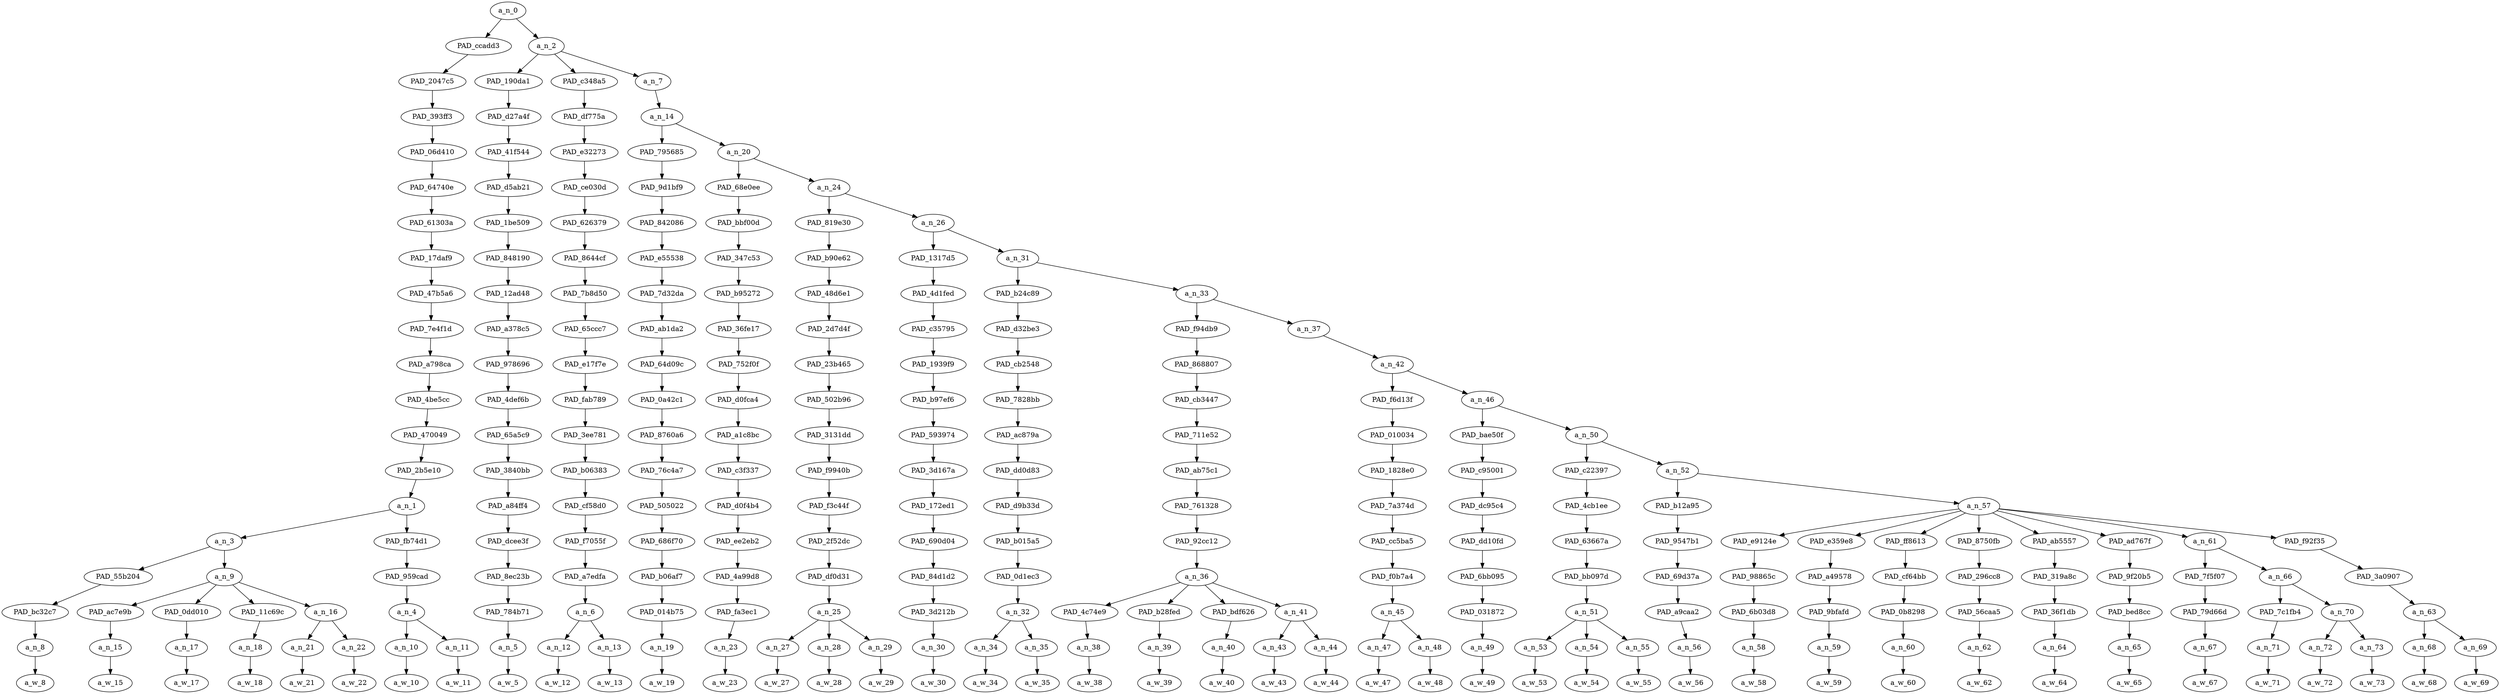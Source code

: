 strict digraph "" {
	a_n_0	[div_dir=1,
		index=0,
		level=19,
		pos="7.020927429199219,19!",
		text_span="[0, 1, 2, 3, 4, 5, 6, 7, 8, 9, 10, 11, 12, 13, 14, 15, 16, 17, 18, 19, 20, 21, 22, 23, 24, 25, 26, 27, 28, 29, 30, 31, 32, 33, 34, \
35, 36, 37, 38, 39, 40, 41, 42]",
		value=1.00000001];
	PAD_ccadd3	[div_dir=1,
		index=0,
		level=18,
		pos="4.03125,18!",
		text_span="[0, 1, 2, 3, 4, 5, 6, 7]",
		value=0.23830820];
	a_n_0 -> PAD_ccadd3;
	a_n_2	[div_dir=1,
		index=1,
		level=18,
		pos="10.010604858398438,18!",
		text_span="[8, 9, 10, 11, 12, 13, 14, 15, 16, 17, 18, 19, 20, 21, 22, 23, 24, 25, 26, 27, 28, 29, 30, 31, 32, 33, 34, 35, 36, 37, 38, 39, 40, \
41, 42]",
		value=0.76142361];
	a_n_0 -> a_n_2;
	PAD_2047c5	[div_dir=1,
		index=0,
		level=17,
		pos="4.03125,17!",
		text_span="[0, 1, 2, 3, 4, 5, 6, 7]",
		value=0.23830820];
	PAD_ccadd3 -> PAD_2047c5;
	PAD_393ff3	[div_dir=1,
		index=0,
		level=16,
		pos="4.03125,16!",
		text_span="[0, 1, 2, 3, 4, 5, 6, 7]",
		value=0.23830820];
	PAD_2047c5 -> PAD_393ff3;
	PAD_06d410	[div_dir=1,
		index=0,
		level=15,
		pos="4.03125,15!",
		text_span="[0, 1, 2, 3, 4, 5, 6, 7]",
		value=0.23830820];
	PAD_393ff3 -> PAD_06d410;
	PAD_64740e	[div_dir=1,
		index=0,
		level=14,
		pos="4.03125,14!",
		text_span="[0, 1, 2, 3, 4, 5, 6, 7]",
		value=0.23830820];
	PAD_06d410 -> PAD_64740e;
	PAD_61303a	[div_dir=1,
		index=0,
		level=13,
		pos="4.03125,13!",
		text_span="[0, 1, 2, 3, 4, 5, 6, 7]",
		value=0.23830820];
	PAD_64740e -> PAD_61303a;
	PAD_17daf9	[div_dir=1,
		index=0,
		level=12,
		pos="4.03125,12!",
		text_span="[0, 1, 2, 3, 4, 5, 6, 7]",
		value=0.23830820];
	PAD_61303a -> PAD_17daf9;
	PAD_47b5a6	[div_dir=1,
		index=0,
		level=11,
		pos="4.03125,11!",
		text_span="[0, 1, 2, 3, 4, 5, 6, 7]",
		value=0.23830820];
	PAD_17daf9 -> PAD_47b5a6;
	PAD_7e4f1d	[div_dir=1,
		index=0,
		level=10,
		pos="4.03125,10!",
		text_span="[0, 1, 2, 3, 4, 5, 6, 7]",
		value=0.23830820];
	PAD_47b5a6 -> PAD_7e4f1d;
	PAD_a798ca	[div_dir=1,
		index=0,
		level=9,
		pos="4.03125,9!",
		text_span="[0, 1, 2, 3, 4, 5, 6, 7]",
		value=0.23830820];
	PAD_7e4f1d -> PAD_a798ca;
	PAD_4be5cc	[div_dir=1,
		index=0,
		level=8,
		pos="4.03125,8!",
		text_span="[0, 1, 2, 3, 4, 5, 6, 7]",
		value=0.23830820];
	PAD_a798ca -> PAD_4be5cc;
	PAD_470049	[div_dir=1,
		index=0,
		level=7,
		pos="4.03125,7!",
		text_span="[0, 1, 2, 3, 4, 5, 6, 7]",
		value=0.23830820];
	PAD_4be5cc -> PAD_470049;
	PAD_2b5e10	[div_dir=1,
		index=0,
		level=6,
		pos="4.03125,6!",
		text_span="[0, 1, 2, 3, 4, 5, 6, 7]",
		value=0.23830820];
	PAD_470049 -> PAD_2b5e10;
	a_n_1	[div_dir=1,
		index=0,
		level=5,
		pos="4.03125,5!",
		text_span="[0, 1, 2, 3, 4, 5, 6, 7]",
		value=0.23830820];
	PAD_2b5e10 -> a_n_1;
	a_n_3	[div_dir=1,
		index=0,
		level=4,
		pos="1.5625,4!",
		text_span="[0, 1, 2, 3, 4, 5]",
		value=0.20311810];
	a_n_1 -> a_n_3;
	PAD_fb74d1	[div_dir=1,
		index=1,
		level=4,
		pos="6.5,4!",
		text_span="[6, 7]",
		value=0.03495668];
	a_n_1 -> PAD_fb74d1;
	PAD_55b204	[div_dir=1,
		index=0,
		level=3,
		pos="0.0,3!",
		text_span="[0]",
		value=0.07155259];
	a_n_3 -> PAD_55b204;
	a_n_9	[div_dir=1,
		index=1,
		level=3,
		pos="3.125,3!",
		text_span="[1, 2, 3, 4, 5]",
		value=0.13132159];
	a_n_3 -> a_n_9;
	PAD_bc32c7	[div_dir=1,
		index=0,
		level=2,
		pos="0.0,2!",
		text_span="[0]",
		value=0.07155259];
	PAD_55b204 -> PAD_bc32c7;
	a_n_8	[div_dir=1,
		index=0,
		level=1,
		pos="0.0,1!",
		text_span="[0]",
		value=0.07155259];
	PAD_bc32c7 -> a_n_8;
	a_w_8	[div_dir=0,
		index=0,
		level=0,
		pos="0,0!",
		text_span="[0]",
		value=obamanicknames];
	a_n_8 -> a_w_8;
	PAD_ac7e9b	[div_dir=1,
		index=1,
		level=2,
		pos="1.0,2!",
		text_span="[1]",
		value=0.01693424];
	a_n_9 -> PAD_ac7e9b;
	PAD_0dd010	[div_dir=1,
		index=3,
		level=2,
		pos="4.0,2!",
		text_span="[4]",
		value=0.03587025];
	a_n_9 -> PAD_0dd010;
	PAD_11c69c	[div_dir=1,
		index=4,
		level=2,
		pos="5.0,2!",
		text_span="[5]",
		value=0.03907007];
	a_n_9 -> PAD_11c69c;
	a_n_16	[div_dir=1,
		index=2,
		level=2,
		pos="2.5,2!",
		text_span="[2, 3]",
		value=0.03922327];
	a_n_9 -> a_n_16;
	a_n_15	[div_dir=1,
		index=1,
		level=1,
		pos="1.0,1!",
		text_span="[1]",
		value=0.01693424];
	PAD_ac7e9b -> a_n_15;
	a_w_15	[div_dir=0,
		index=1,
		level=0,
		pos="1,0!",
		text_span="[1]",
		value="<number>"];
	a_n_15 -> a_w_15;
	a_n_17	[div_dir=1,
		index=4,
		level=1,
		pos="4.0,1!",
		text_span="[4]",
		value=0.03587025];
	PAD_0dd010 -> a_n_17;
	a_w_17	[div_dir=0,
		index=4,
		level=0,
		pos="4,0!",
		text_span="[4]",
		value=muslim];
	a_n_17 -> a_w_17;
	a_n_18	[div_dir=1,
		index=5,
		level=1,
		pos="5.0,1!",
		text_span="[5]",
		value=0.03907007];
	PAD_11c69c -> a_n_18;
	a_w_18	[div_dir=0,
		index=5,
		level=0,
		pos="5,0!",
		text_span="[5]",
		value=pimp];
	a_n_18 -> a_w_18;
	a_n_21	[div_dir=-1,
		index=2,
		level=1,
		pos="2.0,1!",
		text_span="[2]",
		value=0.01935117];
	a_n_16 -> a_n_21;
	a_n_22	[div_dir=1,
		index=3,
		level=1,
		pos="3.0,1!",
		text_span="[3]",
		value=0.01985991];
	a_n_16 -> a_n_22;
	a_w_21	[div_dir=0,
		index=2,
		level=0,
		pos="2,0!",
		text_span="[2]",
		value="<number>1"];
	a_n_21 -> a_w_21;
	a_w_22	[div_dir=0,
		index=3,
		level=0,
		pos="3,0!",
		text_span="[3]",
		value=dollar];
	a_n_22 -> a_w_22;
	PAD_959cad	[div_dir=1,
		index=2,
		level=3,
		pos="6.5,3!",
		text_span="[6, 7]",
		value=0.03495668];
	PAD_fb74d1 -> PAD_959cad;
	a_n_4	[div_dir=1,
		index=5,
		level=2,
		pos="6.5,2!",
		text_span="[6, 7]",
		value=0.03495668];
	PAD_959cad -> a_n_4;
	a_n_10	[div_dir=1,
		index=6,
		level=1,
		pos="6.0,1!",
		text_span="[6]",
		value=0.01342438];
	a_n_4 -> a_n_10;
	a_n_11	[div_dir=1,
		index=7,
		level=1,
		pos="7.0,1!",
		text_span="[7]",
		value=0.02149849];
	a_n_4 -> a_n_11;
	a_w_10	[div_dir=0,
		index=6,
		level=0,
		pos="6,0!",
		text_span="[6]",
		value=a];
	a_n_10 -> a_w_10;
	a_w_11	[div_dir=0,
		index=7,
		level=0,
		pos="7,0!",
		text_span="[7]",
		value=hole];
	a_n_11 -> a_w_11;
	PAD_190da1	[div_dir=1,
		index=1,
		level=17,
		pos="8.0,17!",
		text_span="[8]",
		value=0.05688475];
	a_n_2 -> PAD_190da1;
	PAD_c348a5	[div_dir=1,
		index=2,
		level=17,
		pos="9.5,17!",
		text_span="[9, 10]",
		value=0.03112353];
	a_n_2 -> PAD_c348a5;
	a_n_7	[div_dir=1,
		index=3,
		level=17,
		pos="12.531814575195312,17!",
		text_span="[11, 12, 13, 14, 15, 16, 17, 18, 19, 20, 21, 22, 23, 24, 25, 26, 27, 28, 29, 30, 31, 32, 33, 34, 35, 36, 37, 38, 39, 40, 41, 42]",
		value=0.67322644];
	a_n_2 -> a_n_7;
	PAD_d27a4f	[div_dir=1,
		index=1,
		level=16,
		pos="8.0,16!",
		text_span="[8]",
		value=0.05688475];
	PAD_190da1 -> PAD_d27a4f;
	PAD_41f544	[div_dir=1,
		index=1,
		level=15,
		pos="8.0,15!",
		text_span="[8]",
		value=0.05688475];
	PAD_d27a4f -> PAD_41f544;
	PAD_d5ab21	[div_dir=1,
		index=1,
		level=14,
		pos="8.0,14!",
		text_span="[8]",
		value=0.05688475];
	PAD_41f544 -> PAD_d5ab21;
	PAD_1be509	[div_dir=1,
		index=1,
		level=13,
		pos="8.0,13!",
		text_span="[8]",
		value=0.05688475];
	PAD_d5ab21 -> PAD_1be509;
	PAD_848190	[div_dir=1,
		index=1,
		level=12,
		pos="8.0,12!",
		text_span="[8]",
		value=0.05688475];
	PAD_1be509 -> PAD_848190;
	PAD_12ad48	[div_dir=1,
		index=1,
		level=11,
		pos="8.0,11!",
		text_span="[8]",
		value=0.05688475];
	PAD_848190 -> PAD_12ad48;
	PAD_a378c5	[div_dir=1,
		index=1,
		level=10,
		pos="8.0,10!",
		text_span="[8]",
		value=0.05688475];
	PAD_12ad48 -> PAD_a378c5;
	PAD_978696	[div_dir=1,
		index=1,
		level=9,
		pos="8.0,9!",
		text_span="[8]",
		value=0.05688475];
	PAD_a378c5 -> PAD_978696;
	PAD_4def6b	[div_dir=1,
		index=1,
		level=8,
		pos="8.0,8!",
		text_span="[8]",
		value=0.05688475];
	PAD_978696 -> PAD_4def6b;
	PAD_65a5c9	[div_dir=1,
		index=1,
		level=7,
		pos="8.0,7!",
		text_span="[8]",
		value=0.05688475];
	PAD_4def6b -> PAD_65a5c9;
	PAD_3840bb	[div_dir=1,
		index=1,
		level=6,
		pos="8.0,6!",
		text_span="[8]",
		value=0.05688475];
	PAD_65a5c9 -> PAD_3840bb;
	PAD_a84ff4	[div_dir=1,
		index=1,
		level=5,
		pos="8.0,5!",
		text_span="[8]",
		value=0.05688475];
	PAD_3840bb -> PAD_a84ff4;
	PAD_dcee3f	[div_dir=1,
		index=2,
		level=4,
		pos="8.0,4!",
		text_span="[8]",
		value=0.05688475];
	PAD_a84ff4 -> PAD_dcee3f;
	PAD_8ec23b	[div_dir=1,
		index=3,
		level=3,
		pos="8.0,3!",
		text_span="[8]",
		value=0.05688475];
	PAD_dcee3f -> PAD_8ec23b;
	PAD_784b71	[div_dir=1,
		index=6,
		level=2,
		pos="8.0,2!",
		text_span="[8]",
		value=0.05688475];
	PAD_8ec23b -> PAD_784b71;
	a_n_5	[div_dir=1,
		index=8,
		level=1,
		pos="8.0,1!",
		text_span="[8]",
		value=0.05688475];
	PAD_784b71 -> a_n_5;
	a_w_5	[div_dir=0,
		index=8,
		level=0,
		pos="8,0!",
		text_span="[8]",
		value=musloid];
	a_n_5 -> a_w_5;
	PAD_df775a	[div_dir=1,
		index=2,
		level=16,
		pos="9.5,16!",
		text_span="[9, 10]",
		value=0.03112353];
	PAD_c348a5 -> PAD_df775a;
	PAD_e32273	[div_dir=1,
		index=2,
		level=15,
		pos="9.5,15!",
		text_span="[9, 10]",
		value=0.03112353];
	PAD_df775a -> PAD_e32273;
	PAD_ce030d	[div_dir=1,
		index=2,
		level=14,
		pos="9.5,14!",
		text_span="[9, 10]",
		value=0.03112353];
	PAD_e32273 -> PAD_ce030d;
	PAD_626379	[div_dir=1,
		index=2,
		level=13,
		pos="9.5,13!",
		text_span="[9, 10]",
		value=0.03112353];
	PAD_ce030d -> PAD_626379;
	PAD_8644cf	[div_dir=1,
		index=2,
		level=12,
		pos="9.5,12!",
		text_span="[9, 10]",
		value=0.03112353];
	PAD_626379 -> PAD_8644cf;
	PAD_7b8d50	[div_dir=1,
		index=2,
		level=11,
		pos="9.5,11!",
		text_span="[9, 10]",
		value=0.03112353];
	PAD_8644cf -> PAD_7b8d50;
	PAD_65ccc7	[div_dir=1,
		index=2,
		level=10,
		pos="9.5,10!",
		text_span="[9, 10]",
		value=0.03112353];
	PAD_7b8d50 -> PAD_65ccc7;
	PAD_e17f7e	[div_dir=1,
		index=2,
		level=9,
		pos="9.5,9!",
		text_span="[9, 10]",
		value=0.03112353];
	PAD_65ccc7 -> PAD_e17f7e;
	PAD_fab789	[div_dir=1,
		index=2,
		level=8,
		pos="9.5,8!",
		text_span="[9, 10]",
		value=0.03112353];
	PAD_e17f7e -> PAD_fab789;
	PAD_3ee781	[div_dir=1,
		index=2,
		level=7,
		pos="9.5,7!",
		text_span="[9, 10]",
		value=0.03112353];
	PAD_fab789 -> PAD_3ee781;
	PAD_b06383	[div_dir=1,
		index=2,
		level=6,
		pos="9.5,6!",
		text_span="[9, 10]",
		value=0.03112353];
	PAD_3ee781 -> PAD_b06383;
	PAD_cf58d0	[div_dir=1,
		index=2,
		level=5,
		pos="9.5,5!",
		text_span="[9, 10]",
		value=0.03112353];
	PAD_b06383 -> PAD_cf58d0;
	PAD_f7055f	[div_dir=1,
		index=3,
		level=4,
		pos="9.5,4!",
		text_span="[9, 10]",
		value=0.03112353];
	PAD_cf58d0 -> PAD_f7055f;
	PAD_a7edfa	[div_dir=1,
		index=4,
		level=3,
		pos="9.5,3!",
		text_span="[9, 10]",
		value=0.03112353];
	PAD_f7055f -> PAD_a7edfa;
	a_n_6	[div_dir=1,
		index=7,
		level=2,
		pos="9.5,2!",
		text_span="[9, 10]",
		value=0.03112353];
	PAD_a7edfa -> a_n_6;
	a_n_12	[div_dir=1,
		index=9,
		level=1,
		pos="9.0,1!",
		text_span="[9]",
		value=0.01171314];
	a_n_6 -> a_n_12;
	a_n_13	[div_dir=-1,
		index=10,
		level=1,
		pos="10.0,1!",
		text_span="[10]",
		value=0.01937806];
	a_n_6 -> a_n_13;
	a_w_12	[div_dir=0,
		index=9,
		level=0,
		pos="9,0!",
		text_span="[9]",
		value=a1];
	a_n_12 -> a_w_12;
	a_w_13	[div_dir=0,
		index=10,
		level=0,
		pos="10,0!",
		text_span="[10]",
		value=token];
	a_n_13 -> a_w_13;
	a_n_14	[div_dir=1,
		index=3,
		level=16,
		pos="12.531814575195312,16!",
		text_span="[11, 12, 13, 14, 15, 16, 17, 18, 19, 20, 21, 22, 23, 24, 25, 26, 27, 28, 29, 30, 31, 32, 33, 34, 35, 36, 37, 38, 39, 40, 41, 42]",
		value=0.67304663];
	a_n_7 -> a_n_14;
	PAD_795685	[div_dir=-1,
		index=3,
		level=15,
		pos="11.0,15!",
		text_span="[11]",
		value=0.01096611];
	a_n_14 -> PAD_795685;
	a_n_20	[div_dir=1,
		index=4,
		level=15,
		pos="14.063629150390625,15!",
		text_span="[12, 13, 14, 15, 16, 17, 18, 19, 20, 21, 22, 23, 24, 25, 26, 27, 28, 29, 30, 31, 32, 33, 34, 35, 36, 37, 38, 39, 40, 41, 42]",
		value=0.66190071];
	a_n_14 -> a_n_20;
	PAD_9d1bf9	[div_dir=-1,
		index=3,
		level=14,
		pos="11.0,14!",
		text_span="[11]",
		value=0.01096611];
	PAD_795685 -> PAD_9d1bf9;
	PAD_842086	[div_dir=-1,
		index=3,
		level=13,
		pos="11.0,13!",
		text_span="[11]",
		value=0.01096611];
	PAD_9d1bf9 -> PAD_842086;
	PAD_e55538	[div_dir=-1,
		index=3,
		level=12,
		pos="11.0,12!",
		text_span="[11]",
		value=0.01096611];
	PAD_842086 -> PAD_e55538;
	PAD_7d32da	[div_dir=-1,
		index=3,
		level=11,
		pos="11.0,11!",
		text_span="[11]",
		value=0.01096611];
	PAD_e55538 -> PAD_7d32da;
	PAD_ab1da2	[div_dir=-1,
		index=3,
		level=10,
		pos="11.0,10!",
		text_span="[11]",
		value=0.01096611];
	PAD_7d32da -> PAD_ab1da2;
	PAD_64d09c	[div_dir=-1,
		index=3,
		level=9,
		pos="11.0,9!",
		text_span="[11]",
		value=0.01096611];
	PAD_ab1da2 -> PAD_64d09c;
	PAD_0a42c1	[div_dir=-1,
		index=3,
		level=8,
		pos="11.0,8!",
		text_span="[11]",
		value=0.01096611];
	PAD_64d09c -> PAD_0a42c1;
	PAD_8760a6	[div_dir=-1,
		index=3,
		level=7,
		pos="11.0,7!",
		text_span="[11]",
		value=0.01096611];
	PAD_0a42c1 -> PAD_8760a6;
	PAD_76c4a7	[div_dir=-1,
		index=3,
		level=6,
		pos="11.0,6!",
		text_span="[11]",
		value=0.01096611];
	PAD_8760a6 -> PAD_76c4a7;
	PAD_505022	[div_dir=-1,
		index=3,
		level=5,
		pos="11.0,5!",
		text_span="[11]",
		value=0.01096611];
	PAD_76c4a7 -> PAD_505022;
	PAD_686f70	[div_dir=-1,
		index=4,
		level=4,
		pos="11.0,4!",
		text_span="[11]",
		value=0.01096611];
	PAD_505022 -> PAD_686f70;
	PAD_b06af7	[div_dir=-1,
		index=5,
		level=3,
		pos="11.0,3!",
		text_span="[11]",
		value=0.01096611];
	PAD_686f70 -> PAD_b06af7;
	PAD_014b75	[div_dir=-1,
		index=8,
		level=2,
		pos="11.0,2!",
		text_span="[11]",
		value=0.01096611];
	PAD_b06af7 -> PAD_014b75;
	a_n_19	[div_dir=-1,
		index=11,
		level=1,
		pos="11.0,1!",
		text_span="[11]",
		value=0.01096611];
	PAD_014b75 -> a_n_19;
	a_w_19	[div_dir=0,
		index=11,
		level=0,
		pos="11,0!",
		text_span="[11]",
		value=to];
	a_n_19 -> a_w_19;
	PAD_68e0ee	[div_dir=-1,
		index=4,
		level=14,
		pos="12.0,14!",
		text_span="[12]",
		value=0.01263736];
	a_n_20 -> PAD_68e0ee;
	a_n_24	[div_dir=1,
		index=5,
		level=14,
		pos="16.12725830078125,14!",
		text_span="[13, 14, 15, 16, 17, 18, 19, 20, 21, 22, 23, 24, 25, 26, 27, 28, 29, 30, 31, 32, 33, 34, 35, 36, 37, 38, 39, 40, 41, 42]",
		value=0.64907973];
	a_n_20 -> a_n_24;
	PAD_bbf00d	[div_dir=-1,
		index=4,
		level=13,
		pos="12.0,13!",
		text_span="[12]",
		value=0.01263736];
	PAD_68e0ee -> PAD_bbf00d;
	PAD_347c53	[div_dir=-1,
		index=4,
		level=12,
		pos="12.0,12!",
		text_span="[12]",
		value=0.01263736];
	PAD_bbf00d -> PAD_347c53;
	PAD_b95272	[div_dir=-1,
		index=4,
		level=11,
		pos="12.0,11!",
		text_span="[12]",
		value=0.01263736];
	PAD_347c53 -> PAD_b95272;
	PAD_36fe17	[div_dir=-1,
		index=4,
		level=10,
		pos="12.0,10!",
		text_span="[12]",
		value=0.01263736];
	PAD_b95272 -> PAD_36fe17;
	PAD_752f0f	[div_dir=-1,
		index=4,
		level=9,
		pos="12.0,9!",
		text_span="[12]",
		value=0.01263736];
	PAD_36fe17 -> PAD_752f0f;
	PAD_d0fca4	[div_dir=-1,
		index=4,
		level=8,
		pos="12.0,8!",
		text_span="[12]",
		value=0.01263736];
	PAD_752f0f -> PAD_d0fca4;
	PAD_a1c8bc	[div_dir=-1,
		index=4,
		level=7,
		pos="12.0,7!",
		text_span="[12]",
		value=0.01263736];
	PAD_d0fca4 -> PAD_a1c8bc;
	PAD_c3f337	[div_dir=-1,
		index=4,
		level=6,
		pos="12.0,6!",
		text_span="[12]",
		value=0.01263736];
	PAD_a1c8bc -> PAD_c3f337;
	PAD_d0f4b4	[div_dir=-1,
		index=4,
		level=5,
		pos="12.0,5!",
		text_span="[12]",
		value=0.01263736];
	PAD_c3f337 -> PAD_d0f4b4;
	PAD_ee2eb2	[div_dir=-1,
		index=5,
		level=4,
		pos="12.0,4!",
		text_span="[12]",
		value=0.01263736];
	PAD_d0f4b4 -> PAD_ee2eb2;
	PAD_4a99d8	[div_dir=-1,
		index=6,
		level=3,
		pos="12.0,3!",
		text_span="[12]",
		value=0.01263736];
	PAD_ee2eb2 -> PAD_4a99d8;
	PAD_fa3ec1	[div_dir=-1,
		index=9,
		level=2,
		pos="12.0,2!",
		text_span="[12]",
		value=0.01263736];
	PAD_4a99d8 -> PAD_fa3ec1;
	a_n_23	[div_dir=-1,
		index=12,
		level=1,
		pos="12.0,1!",
		text_span="[12]",
		value=0.01263736];
	PAD_fa3ec1 -> a_n_23;
	a_w_23	[div_dir=0,
		index=12,
		level=0,
		pos="12,0!",
		text_span="[12]",
		value=make];
	a_n_23 -> a_w_23;
	PAD_819e30	[div_dir=1,
		index=5,
		level=13,
		pos="14.0,13!",
		text_span="[13, 14, 15]",
		value=0.07018969];
	a_n_24 -> PAD_819e30;
	a_n_26	[div_dir=1,
		index=6,
		level=13,
		pos="18.2545166015625,13!",
		text_span="[16, 17, 18, 19, 20, 21, 22, 23, 24, 25, 26, 27, 28, 29, 30, 31, 32, 33, 34, 35, 36, 37, 38, 39, 40, 41, 42]",
		value=0.57870398];
	a_n_24 -> a_n_26;
	PAD_b90e62	[div_dir=1,
		index=5,
		level=12,
		pos="14.0,12!",
		text_span="[13, 14, 15]",
		value=0.07018969];
	PAD_819e30 -> PAD_b90e62;
	PAD_48d6e1	[div_dir=1,
		index=5,
		level=11,
		pos="14.0,11!",
		text_span="[13, 14, 15]",
		value=0.07018969];
	PAD_b90e62 -> PAD_48d6e1;
	PAD_2d7d4f	[div_dir=1,
		index=5,
		level=10,
		pos="14.0,10!",
		text_span="[13, 14, 15]",
		value=0.07018969];
	PAD_48d6e1 -> PAD_2d7d4f;
	PAD_23b465	[div_dir=1,
		index=5,
		level=9,
		pos="14.0,9!",
		text_span="[13, 14, 15]",
		value=0.07018969];
	PAD_2d7d4f -> PAD_23b465;
	PAD_502b96	[div_dir=1,
		index=5,
		level=8,
		pos="14.0,8!",
		text_span="[13, 14, 15]",
		value=0.07018969];
	PAD_23b465 -> PAD_502b96;
	PAD_3131dd	[div_dir=1,
		index=5,
		level=7,
		pos="14.0,7!",
		text_span="[13, 14, 15]",
		value=0.07018969];
	PAD_502b96 -> PAD_3131dd;
	PAD_f9940b	[div_dir=1,
		index=5,
		level=6,
		pos="14.0,6!",
		text_span="[13, 14, 15]",
		value=0.07018969];
	PAD_3131dd -> PAD_f9940b;
	PAD_f3c44f	[div_dir=1,
		index=5,
		level=5,
		pos="14.0,5!",
		text_span="[13, 14, 15]",
		value=0.07018969];
	PAD_f9940b -> PAD_f3c44f;
	PAD_2f52dc	[div_dir=1,
		index=6,
		level=4,
		pos="14.0,4!",
		text_span="[13, 14, 15]",
		value=0.07018969];
	PAD_f3c44f -> PAD_2f52dc;
	PAD_df0d31	[div_dir=1,
		index=7,
		level=3,
		pos="14.0,3!",
		text_span="[13, 14, 15]",
		value=0.07018969];
	PAD_2f52dc -> PAD_df0d31;
	a_n_25	[div_dir=1,
		index=10,
		level=2,
		pos="14.0,2!",
		text_span="[13, 14, 15]",
		value=0.07018969];
	PAD_df0d31 -> a_n_25;
	a_n_27	[div_dir=1,
		index=13,
		level=1,
		pos="13.0,1!",
		text_span="[13]",
		value=0.03170554];
	a_n_25 -> a_n_27;
	a_n_28	[div_dir=-1,
		index=14,
		level=1,
		pos="14.0,1!",
		text_span="[14]",
		value=0.02191036];
	a_n_25 -> a_n_28;
	a_n_29	[div_dir=1,
		index=15,
		level=1,
		pos="15.0,1!",
		text_span="[15]",
		value=0.01640131];
	a_n_25 -> a_n_29;
	a_w_27	[div_dir=0,
		index=13,
		level=0,
		pos="13,0!",
		text_span="[13]",
		value=stupid];
	a_n_27 -> a_w_27;
	a_w_28	[div_dir=0,
		index=14,
		level=0,
		pos="14,0!",
		text_span="[14]",
		value=white];
	a_n_28 -> a_w_28;
	a_w_29	[div_dir=0,
		index=15,
		level=0,
		pos="15,0!",
		text_span="[15]",
		value=people];
	a_n_29 -> a_w_29;
	PAD_1317d5	[div_dir=1,
		index=6,
		level=12,
		pos="16.0,12!",
		text_span="[16]",
		value=0.01202204];
	a_n_26 -> PAD_1317d5;
	a_n_31	[div_dir=1,
		index=7,
		level=12,
		pos="20.509033203125,12!",
		text_span="[17, 18, 19, 20, 21, 22, 23, 24, 25, 26, 27, 28, 29, 30, 31, 32, 33, 34, 35, 36, 37, 38, 39, 40, 41, 42]",
		value=0.56653469];
	a_n_26 -> a_n_31;
	PAD_4d1fed	[div_dir=1,
		index=6,
		level=11,
		pos="16.0,11!",
		text_span="[16]",
		value=0.01202204];
	PAD_1317d5 -> PAD_4d1fed;
	PAD_c35795	[div_dir=1,
		index=6,
		level=10,
		pos="16.0,10!",
		text_span="[16]",
		value=0.01202204];
	PAD_4d1fed -> PAD_c35795;
	PAD_1939f9	[div_dir=1,
		index=6,
		level=9,
		pos="16.0,9!",
		text_span="[16]",
		value=0.01202204];
	PAD_c35795 -> PAD_1939f9;
	PAD_b97ef6	[div_dir=1,
		index=6,
		level=8,
		pos="16.0,8!",
		text_span="[16]",
		value=0.01202204];
	PAD_1939f9 -> PAD_b97ef6;
	PAD_593974	[div_dir=1,
		index=6,
		level=7,
		pos="16.0,7!",
		text_span="[16]",
		value=0.01202204];
	PAD_b97ef6 -> PAD_593974;
	PAD_3d167a	[div_dir=1,
		index=6,
		level=6,
		pos="16.0,6!",
		text_span="[16]",
		value=0.01202204];
	PAD_593974 -> PAD_3d167a;
	PAD_172ed1	[div_dir=1,
		index=6,
		level=5,
		pos="16.0,5!",
		text_span="[16]",
		value=0.01202204];
	PAD_3d167a -> PAD_172ed1;
	PAD_690d04	[div_dir=1,
		index=7,
		level=4,
		pos="16.0,4!",
		text_span="[16]",
		value=0.01202204];
	PAD_172ed1 -> PAD_690d04;
	PAD_84d1d2	[div_dir=1,
		index=8,
		level=3,
		pos="16.0,3!",
		text_span="[16]",
		value=0.01202204];
	PAD_690d04 -> PAD_84d1d2;
	PAD_3d212b	[div_dir=1,
		index=11,
		level=2,
		pos="16.0,2!",
		text_span="[16]",
		value=0.01202204];
	PAD_84d1d2 -> PAD_3d212b;
	a_n_30	[div_dir=1,
		index=16,
		level=1,
		pos="16.0,1!",
		text_span="[16]",
		value=0.01202204];
	PAD_3d212b -> a_n_30;
	a_w_30	[div_dir=0,
		index=16,
		level=0,
		pos="16,0!",
		text_span="[16]",
		value=feel];
	a_n_30 -> a_w_30;
	PAD_b24c89	[div_dir=1,
		index=7,
		level=11,
		pos="17.5,11!",
		text_span="[17, 18]",
		value=0.01988804];
	a_n_31 -> PAD_b24c89;
	a_n_33	[div_dir=1,
		index=8,
		level=11,
		pos="23.51806640625,11!",
		text_span="[19, 20, 21, 22, 23, 24, 25, 26, 27, 28, 29, 30, 31, 32, 33, 34, 35, 36, 37, 38, 39, 40, 41, 42]",
		value=0.54650057];
	a_n_31 -> a_n_33;
	PAD_d32be3	[div_dir=1,
		index=7,
		level=10,
		pos="17.5,10!",
		text_span="[17, 18]",
		value=0.01988804];
	PAD_b24c89 -> PAD_d32be3;
	PAD_cb2548	[div_dir=1,
		index=7,
		level=9,
		pos="17.5,9!",
		text_span="[17, 18]",
		value=0.01988804];
	PAD_d32be3 -> PAD_cb2548;
	PAD_7828bb	[div_dir=1,
		index=7,
		level=8,
		pos="17.5,8!",
		text_span="[17, 18]",
		value=0.01988804];
	PAD_cb2548 -> PAD_7828bb;
	PAD_ac879a	[div_dir=1,
		index=7,
		level=7,
		pos="17.5,7!",
		text_span="[17, 18]",
		value=0.01988804];
	PAD_7828bb -> PAD_ac879a;
	PAD_dd0d83	[div_dir=1,
		index=7,
		level=6,
		pos="17.5,6!",
		text_span="[17, 18]",
		value=0.01988804];
	PAD_ac879a -> PAD_dd0d83;
	PAD_d9b33d	[div_dir=1,
		index=7,
		level=5,
		pos="17.5,5!",
		text_span="[17, 18]",
		value=0.01988804];
	PAD_dd0d83 -> PAD_d9b33d;
	PAD_b015a5	[div_dir=1,
		index=8,
		level=4,
		pos="17.5,4!",
		text_span="[17, 18]",
		value=0.01988804];
	PAD_d9b33d -> PAD_b015a5;
	PAD_0d1ec3	[div_dir=1,
		index=9,
		level=3,
		pos="17.5,3!",
		text_span="[17, 18]",
		value=0.01988804];
	PAD_b015a5 -> PAD_0d1ec3;
	a_n_32	[div_dir=1,
		index=12,
		level=2,
		pos="17.5,2!",
		text_span="[17, 18]",
		value=0.01988804];
	PAD_0d1ec3 -> a_n_32;
	a_n_34	[div_dir=1,
		index=17,
		level=1,
		pos="17.0,1!",
		text_span="[17]",
		value=0.00942448];
	a_n_32 -> a_n_34;
	a_n_35	[div_dir=-1,
		index=18,
		level=1,
		pos="18.0,1!",
		text_span="[18]",
		value=0.01046048];
	a_n_32 -> a_n_35;
	a_w_34	[div_dir=0,
		index=17,
		level=0,
		pos="17,0!",
		text_span="[17]",
		value=less];
	a_n_34 -> a_w_34;
	a_w_35	[div_dir=0,
		index=18,
		level=0,
		pos="18,0!",
		text_span="[18]",
		value=guilty];
	a_n_35 -> a_w_35;
	PAD_f94db9	[div_dir=1,
		index=8,
		level=10,
		pos="20.625,10!",
		text_span="[19, 20, 21, 22, 23]",
		value=0.06768973];
	a_n_33 -> PAD_f94db9;
	a_n_37	[div_dir=1,
		index=9,
		level=10,
		pos="26.4111328125,10!",
		text_span="[24, 25, 26, 27, 28, 29, 30, 31, 32, 33, 34, 35, 36, 37, 38, 39, 40, 41, 42]",
		value=0.47866161];
	a_n_33 -> a_n_37;
	PAD_868807	[div_dir=1,
		index=8,
		level=9,
		pos="20.625,9!",
		text_span="[19, 20, 21, 22, 23]",
		value=0.06768973];
	PAD_f94db9 -> PAD_868807;
	PAD_cb3447	[div_dir=1,
		index=8,
		level=8,
		pos="20.625,8!",
		text_span="[19, 20, 21, 22, 23]",
		value=0.06768973];
	PAD_868807 -> PAD_cb3447;
	PAD_711e52	[div_dir=1,
		index=8,
		level=7,
		pos="20.625,7!",
		text_span="[19, 20, 21, 22, 23]",
		value=0.06768973];
	PAD_cb3447 -> PAD_711e52;
	PAD_ab75c1	[div_dir=1,
		index=8,
		level=6,
		pos="20.625,6!",
		text_span="[19, 20, 21, 22, 23]",
		value=0.06768973];
	PAD_711e52 -> PAD_ab75c1;
	PAD_761328	[div_dir=1,
		index=8,
		level=5,
		pos="20.625,5!",
		text_span="[19, 20, 21, 22, 23]",
		value=0.06768973];
	PAD_ab75c1 -> PAD_761328;
	PAD_92cc12	[div_dir=1,
		index=9,
		level=4,
		pos="20.625,4!",
		text_span="[19, 20, 21, 22, 23]",
		value=0.06768973];
	PAD_761328 -> PAD_92cc12;
	a_n_36	[div_dir=1,
		index=10,
		level=3,
		pos="20.625,3!",
		text_span="[19, 20, 21, 22, 23]",
		value=0.06768973];
	PAD_92cc12 -> a_n_36;
	PAD_4c74e9	[div_dir=1,
		index=13,
		level=2,
		pos="19.0,2!",
		text_span="[19]",
		value=0.01016905];
	a_n_36 -> PAD_4c74e9;
	PAD_b28fed	[div_dir=1,
		index=14,
		level=2,
		pos="20.0,2!",
		text_span="[20]",
		value=0.01045867];
	a_n_36 -> PAD_b28fed;
	PAD_bdf626	[div_dir=1,
		index=15,
		level=2,
		pos="21.0,2!",
		text_span="[21]",
		value=0.01286563];
	a_n_36 -> PAD_bdf626;
	a_n_41	[div_dir=1,
		index=16,
		level=2,
		pos="22.5,2!",
		text_span="[22, 23]",
		value=0.03410618];
	a_n_36 -> a_n_41;
	a_n_38	[div_dir=1,
		index=19,
		level=1,
		pos="19.0,1!",
		text_span="[19]",
		value=0.01016905];
	PAD_4c74e9 -> a_n_38;
	a_w_38	[div_dir=0,
		index=19,
		level=0,
		pos="19,0!",
		text_span="[19]",
		value=a2];
	a_n_38 -> a_w_38;
	a_n_39	[div_dir=1,
		index=20,
		level=1,
		pos="20.0,1!",
		text_span="[20]",
		value=0.01045867];
	PAD_b28fed -> a_n_39;
	a_w_39	[div_dir=0,
		index=20,
		level=0,
		pos="20,0!",
		text_span="[20]",
		value=tr];
	a_n_39 -> a_w_39;
	a_n_40	[div_dir=1,
		index=21,
		level=1,
		pos="21.0,1!",
		text_span="[21]",
		value=0.01286563];
	PAD_bdf626 -> a_n_40;
	a_w_40	[div_dir=0,
		index=21,
		level=0,
		pos="21,0!",
		text_span="[21]",
		value="<user>"];
	a_n_40 -> a_w_40;
	a_n_43	[div_dir=1,
		index=22,
		level=1,
		pos="22.0,1!",
		text_span="[22]",
		value=0.01721282];
	a_n_41 -> a_n_43;
	a_n_44	[div_dir=1,
		index=23,
		level=1,
		pos="23.0,1!",
		text_span="[23]",
		value=0.01679906];
	a_n_41 -> a_n_44;
	a_w_43	[div_dir=0,
		index=22,
		level=0,
		pos="22,0!",
		text_span="[22]",
		value=gay];
	a_n_43 -> a_w_43;
	a_w_44	[div_dir=0,
		index=23,
		level=0,
		pos="23,0!",
		text_span="[23]",
		value=husband];
	a_n_44 -> a_w_44;
	a_n_42	[div_dir=1,
		index=9,
		level=9,
		pos="26.4111328125,9!",
		text_span="[24, 25, 26, 27, 28, 29, 30, 31, 32, 33, 34, 35, 36, 37, 38, 39, 40, 41, 42]",
		value=0.47853520];
	a_n_37 -> a_n_42;
	PAD_f6d13f	[div_dir=-1,
		index=9,
		level=8,
		pos="24.5,8!",
		text_span="[24, 25]",
		value=0.07438730];
	a_n_42 -> PAD_f6d13f;
	a_n_46	[div_dir=1,
		index=10,
		level=8,
		pos="28.322265625,8!",
		text_span="[26, 27, 28, 29, 30, 31, 32, 33, 34, 35, 36, 37, 38, 39, 40, 41, 42]",
		value=0.40402148];
	a_n_42 -> a_n_46;
	PAD_010034	[div_dir=-1,
		index=9,
		level=7,
		pos="24.5,7!",
		text_span="[24, 25]",
		value=0.07438730];
	PAD_f6d13f -> PAD_010034;
	PAD_1828e0	[div_dir=-1,
		index=9,
		level=6,
		pos="24.5,6!",
		text_span="[24, 25]",
		value=0.07438730];
	PAD_010034 -> PAD_1828e0;
	PAD_7a374d	[div_dir=-1,
		index=9,
		level=5,
		pos="24.5,5!",
		text_span="[24, 25]",
		value=0.07438730];
	PAD_1828e0 -> PAD_7a374d;
	PAD_cc5ba5	[div_dir=-1,
		index=10,
		level=4,
		pos="24.5,4!",
		text_span="[24, 25]",
		value=0.07438730];
	PAD_7a374d -> PAD_cc5ba5;
	PAD_f0b7a4	[div_dir=-1,
		index=11,
		level=3,
		pos="24.5,3!",
		text_span="[24, 25]",
		value=0.07438730];
	PAD_cc5ba5 -> PAD_f0b7a4;
	a_n_45	[div_dir=-1,
		index=17,
		level=2,
		pos="24.5,2!",
		text_span="[24, 25]",
		value=0.07438730];
	PAD_f0b7a4 -> a_n_45;
	a_n_47	[div_dir=-1,
		index=24,
		level=1,
		pos="24.0,1!",
		text_span="[24]",
		value=0.06293727];
	a_n_45 -> a_n_47;
	a_n_48	[div_dir=1,
		index=25,
		level=1,
		pos="25.0,1!",
		text_span="[25]",
		value=0.01143457];
	a_n_45 -> a_n_48;
	a_w_47	[div_dir=0,
		index=24,
		level=0,
		pos="24,0!",
		text_span="[24]",
		value=americahaterinchief];
	a_n_47 -> a_w_47;
	a_w_48	[div_dir=0,
		index=25,
		level=0,
		pos="25,0!",
		text_span="[25]",
		value=america];
	a_n_48 -> a_w_48;
	PAD_bae50f	[div_dir=1,
		index=10,
		level=7,
		pos="26.0,7!",
		text_span="[26]",
		value=0.01374270];
	a_n_46 -> PAD_bae50f;
	a_n_50	[div_dir=1,
		index=11,
		level=7,
		pos="30.64453125,7!",
		text_span="[27, 28, 29, 30, 31, 32, 33, 34, 35, 36, 37, 38, 39, 40, 41, 42]",
		value=0.39013065];
	a_n_46 -> a_n_50;
	PAD_c95001	[div_dir=1,
		index=10,
		level=6,
		pos="26.0,6!",
		text_span="[26]",
		value=0.01374270];
	PAD_bae50f -> PAD_c95001;
	PAD_dc95c4	[div_dir=1,
		index=10,
		level=5,
		pos="26.0,5!",
		text_span="[26]",
		value=0.01374270];
	PAD_c95001 -> PAD_dc95c4;
	PAD_dd10fd	[div_dir=1,
		index=11,
		level=4,
		pos="26.0,4!",
		text_span="[26]",
		value=0.01374270];
	PAD_dc95c4 -> PAD_dd10fd;
	PAD_6bb095	[div_dir=1,
		index=12,
		level=3,
		pos="26.0,3!",
		text_span="[26]",
		value=0.01374270];
	PAD_dd10fd -> PAD_6bb095;
	PAD_031872	[div_dir=1,
		index=18,
		level=2,
		pos="26.0,2!",
		text_span="[26]",
		value=0.01374270];
	PAD_6bb095 -> PAD_031872;
	a_n_49	[div_dir=1,
		index=26,
		level=1,
		pos="26.0,1!",
		text_span="[26]",
		value=0.01374270];
	PAD_031872 -> a_n_49;
	a_w_49	[div_dir=0,
		index=26,
		level=0,
		pos="26,0!",
		text_span="[26]",
		value=hating];
	a_n_49 -> a_w_49;
	PAD_c22397	[div_dir=1,
		index=11,
		level=6,
		pos="28.0,6!",
		text_span="[27, 28, 29]",
		value=0.07312699];
	a_n_50 -> PAD_c22397;
	a_n_52	[div_dir=1,
		index=12,
		level=6,
		pos="33.2890625,6!",
		text_span="[30, 31, 32, 33, 34, 35, 36, 37, 38, 39, 40, 41, 42]",
		value=0.31685515];
	a_n_50 -> a_n_52;
	PAD_4cb1ee	[div_dir=1,
		index=11,
		level=5,
		pos="28.0,5!",
		text_span="[27, 28, 29]",
		value=0.07312699];
	PAD_c22397 -> PAD_4cb1ee;
	PAD_63667a	[div_dir=1,
		index=12,
		level=4,
		pos="28.0,4!",
		text_span="[27, 28, 29]",
		value=0.07312699];
	PAD_4cb1ee -> PAD_63667a;
	PAD_bb097d	[div_dir=1,
		index=13,
		level=3,
		pos="28.0,3!",
		text_span="[27, 28, 29]",
		value=0.07312699];
	PAD_63667a -> PAD_bb097d;
	a_n_51	[div_dir=1,
		index=19,
		level=2,
		pos="28.0,2!",
		text_span="[27, 28, 29]",
		value=0.07312699];
	PAD_bb097d -> a_n_51;
	a_n_53	[div_dir=1,
		index=27,
		level=1,
		pos="27.0,1!",
		text_span="[27]",
		value=0.02888074];
	a_n_51 -> a_n_53;
	a_n_54	[div_dir=1,
		index=28,
		level=1,
		pos="28.0,1!",
		text_span="[28]",
		value=0.02819792];
	a_n_51 -> a_n_54;
	a_n_55	[div_dir=1,
		index=29,
		level=1,
		pos="29.0,1!",
		text_span="[29]",
		value=0.01594916];
	a_n_51 -> a_n_55;
	a_w_53	[div_dir=0,
		index=27,
		level=0,
		pos="27,0!",
		text_span="[27]",
		value=globalist];
	a_n_53 -> a_w_53;
	a_w_54	[div_dir=0,
		index=28,
		level=0,
		pos="28,0!",
		text_span="[28]",
		value=elitist];
	a_n_54 -> a_w_54;
	a_w_55	[div_dir=0,
		index=29,
		level=0,
		pos="29,0!",
		text_span="[29]",
		value=piece];
	a_n_55 -> a_w_55;
	PAD_b12a95	[div_dir=1,
		index=12,
		level=5,
		pos="30.0,5!",
		text_span="[30]",
		value=0.01170680];
	a_n_52 -> PAD_b12a95;
	a_n_57	[div_dir=1,
		index=13,
		level=5,
		pos="36.578125,5!",
		text_span="[31, 32, 33, 34, 35, 36, 37, 38, 39, 40, 41, 42]",
		value=0.30503179];
	a_n_52 -> a_n_57;
	PAD_9547b1	[div_dir=1,
		index=13,
		level=4,
		pos="30.0,4!",
		text_span="[30]",
		value=0.01170680];
	PAD_b12a95 -> PAD_9547b1;
	PAD_69d37a	[div_dir=1,
		index=14,
		level=3,
		pos="30.0,3!",
		text_span="[30]",
		value=0.01170680];
	PAD_9547b1 -> PAD_69d37a;
	PAD_a9caa2	[div_dir=1,
		index=20,
		level=2,
		pos="30.0,2!",
		text_span="[30]",
		value=0.01170680];
	PAD_69d37a -> PAD_a9caa2;
	a_n_56	[div_dir=1,
		index=30,
		level=1,
		pos="30.0,1!",
		text_span="[30]",
		value=0.01170680];
	PAD_a9caa2 -> a_n_56;
	a_w_56	[div_dir=0,
		index=30,
		level=0,
		pos="30,0!",
		text_span="[30]",
		value=of];
	a_n_56 -> a_w_56;
	PAD_e9124e	[div_dir=1,
		index=14,
		level=4,
		pos="31.0,4!",
		text_span="[31]",
		value=0.02683178];
	a_n_57 -> PAD_e9124e;
	PAD_e359e8	[div_dir=-1,
		index=15,
		level=4,
		pos="32.0,4!",
		text_span="[32]",
		value=0.01767846];
	a_n_57 -> PAD_e359e8;
	PAD_ff8613	[div_dir=-1,
		index=16,
		level=4,
		pos="33.0,4!",
		text_span="[33]",
		value=0.03541494];
	a_n_57 -> PAD_ff8613;
	PAD_8750fb	[div_dir=1,
		index=18,
		level=4,
		pos="38.0,4!",
		text_span="[38]",
		value=0.01366946];
	a_n_57 -> PAD_8750fb;
	PAD_ab5557	[div_dir=1,
		index=20,
		level=4,
		pos="41.0,4!",
		text_span="[41]",
		value=0.01396591];
	a_n_57 -> PAD_ab5557;
	PAD_ad767f	[div_dir=1,
		index=21,
		level=4,
		pos="42.0,4!",
		text_span="[42]",
		value=0.03629910];
	a_n_57 -> PAD_ad767f;
	a_n_61	[div_dir=1,
		index=17,
		level=4,
		pos="36.125,4!",
		text_span="[34, 35, 36, 37]",
		value=0.10246614];
	a_n_57 -> a_n_61;
	PAD_f92f35	[div_dir=1,
		index=19,
		level=4,
		pos="39.5,4!",
		text_span="[39, 40]",
		value=0.05859690];
	a_n_57 -> PAD_f92f35;
	PAD_98865c	[div_dir=1,
		index=15,
		level=3,
		pos="31.0,3!",
		text_span="[31]",
		value=0.02683178];
	PAD_e9124e -> PAD_98865c;
	PAD_6b03d8	[div_dir=1,
		index=21,
		level=2,
		pos="31.0,2!",
		text_span="[31]",
		value=0.02683178];
	PAD_98865c -> PAD_6b03d8;
	a_n_58	[div_dir=1,
		index=31,
		level=1,
		pos="31.0,1!",
		text_span="[31]",
		value=0.02683178];
	PAD_6b03d8 -> a_n_58;
	a_w_58	[div_dir=0,
		index=31,
		level=0,
		pos="31,0!",
		text_span="[31]",
		value=trash];
	a_n_58 -> a_w_58;
	PAD_a49578	[div_dir=-1,
		index=16,
		level=3,
		pos="32.0,3!",
		text_span="[32]",
		value=0.01767846];
	PAD_e359e8 -> PAD_a49578;
	PAD_9bfafd	[div_dir=-1,
		index=22,
		level=2,
		pos="32.0,2!",
		text_span="[32]",
		value=0.01767846];
	PAD_a49578 -> PAD_9bfafd;
	a_n_59	[div_dir=-1,
		index=32,
		level=1,
		pos="32.0,1!",
		text_span="[32]",
		value=0.01767846];
	PAD_9bfafd -> a_n_59;
	a_w_59	[div_dir=0,
		index=32,
		level=0,
		pos="32,0!",
		text_span="[32]",
		value=arrogant];
	a_n_59 -> a_w_59;
	PAD_cf64bb	[div_dir=-1,
		index=17,
		level=3,
		pos="33.0,3!",
		text_span="[33]",
		value=0.03541494];
	PAD_ff8613 -> PAD_cf64bb;
	PAD_0b8298	[div_dir=-1,
		index=23,
		level=2,
		pos="33.0,2!",
		text_span="[33]",
		value=0.03541494];
	PAD_cf64bb -> PAD_0b8298;
	a_n_60	[div_dir=-1,
		index=33,
		level=1,
		pos="33.0,1!",
		text_span="[33]",
		value=0.03541494];
	PAD_0b8298 -> a_n_60;
	a_w_60	[div_dir=0,
		index=33,
		level=0,
		pos="33,0!",
		text_span="[33]",
		value=pompous];
	a_n_60 -> a_w_60;
	PAD_296cc8	[div_dir=1,
		index=20,
		level=3,
		pos="38.0,3!",
		text_span="[38]",
		value=0.01366946];
	PAD_8750fb -> PAD_296cc8;
	PAD_56caa5	[div_dir=1,
		index=27,
		level=2,
		pos="38.0,2!",
		text_span="[38]",
		value=0.01366946];
	PAD_296cc8 -> PAD_56caa5;
	a_n_62	[div_dir=1,
		index=38,
		level=1,
		pos="38.0,1!",
		text_span="[38]",
		value=0.01366946];
	PAD_56caa5 -> a_n_62;
	a_w_62	[div_dir=0,
		index=38,
		level=0,
		pos="38,0!",
		text_span="[38]",
		value=b];
	a_n_62 -> a_w_62;
	PAD_319a8c	[div_dir=1,
		index=22,
		level=3,
		pos="41.0,3!",
		text_span="[41]",
		value=0.01396591];
	PAD_ab5557 -> PAD_319a8c;
	PAD_36f1db	[div_dir=1,
		index=29,
		level=2,
		pos="41.0,2!",
		text_span="[41]",
		value=0.01396591];
	PAD_319a8c -> PAD_36f1db;
	a_n_64	[div_dir=1,
		index=41,
		level=1,
		pos="41.0,1!",
		text_span="[41]",
		value=0.01396591];
	PAD_36f1db -> a_n_64;
	a_w_64	[div_dir=0,
		index=41,
		level=0,
		pos="41,0!",
		text_span="[41]",
		value=barack];
	a_n_64 -> a_w_64;
	PAD_9f20b5	[div_dir=1,
		index=23,
		level=3,
		pos="42.0,3!",
		text_span="[42]",
		value=0.03629910];
	PAD_ad767f -> PAD_9f20b5;
	PAD_bed8cc	[div_dir=1,
		index=30,
		level=2,
		pos="42.0,2!",
		text_span="[42]",
		value=0.03629910];
	PAD_9f20b5 -> PAD_bed8cc;
	a_n_65	[div_dir=1,
		index=42,
		level=1,
		pos="42.0,1!",
		text_span="[42]",
		value=0.03629910];
	PAD_bed8cc -> a_n_65;
	a_w_65	[div_dir=0,
		index=42,
		level=0,
		pos="42,0!",
		text_span="[42]",
		value=arafat];
	a_n_65 -> a_w_65;
	PAD_7f5f07	[div_dir=1,
		index=19,
		level=3,
		pos="37.0,3!",
		text_span="[37]",
		value=0.01786078];
	a_n_61 -> PAD_7f5f07;
	a_n_66	[div_dir=1,
		index=18,
		level=3,
		pos="35.25,3!",
		text_span="[34, 35, 36]",
		value=0.08454999];
	a_n_61 -> a_n_66;
	PAD_79d66d	[div_dir=1,
		index=26,
		level=2,
		pos="37.0,2!",
		text_span="[37]",
		value=0.01786078];
	PAD_7f5f07 -> PAD_79d66d;
	a_n_67	[div_dir=1,
		index=37,
		level=1,
		pos="37.0,1!",
		text_span="[37]",
		value=0.01786078];
	PAD_79d66d -> a_n_67;
	a_w_67	[div_dir=0,
		index=37,
		level=0,
		pos="37,0!",
		text_span="[37]",
		value=hound];
	a_n_67 -> a_w_67;
	PAD_7c1fb4	[div_dir=1,
		index=25,
		level=2,
		pos="36.0,2!",
		text_span="[36]",
		value=0.01571303];
	a_n_66 -> PAD_7c1fb4;
	a_n_70	[div_dir=1,
		index=24,
		level=2,
		pos="34.5,2!",
		text_span="[34, 35]",
		value=0.06878748];
	a_n_66 -> a_n_70;
	a_n_71	[div_dir=1,
		index=36,
		level=1,
		pos="36.0,1!",
		text_span="[36]",
		value=0.01571303];
	PAD_7c1fb4 -> a_n_71;
	a_w_71	[div_dir=0,
		index=36,
		level=0,
		pos="36,0!",
		text_span="[36]",
		value=attention];
	a_n_71 -> a_w_71;
	a_n_72	[div_dir=1,
		index=34,
		level=1,
		pos="34.0,1!",
		text_span="[34]",
		value=0.04473534];
	a_n_70 -> a_n_72;
	a_n_73	[div_dir=1,
		index=35,
		level=1,
		pos="35.0,1!",
		text_span="[35]",
		value=0.02400337];
	a_n_70 -> a_n_73;
	a_w_72	[div_dir=0,
		index=34,
		level=0,
		pos="34,0!",
		text_span="[34]",
		value=narcissistic];
	a_n_72 -> a_w_72;
	a_w_73	[div_dir=0,
		index=35,
		level=0,
		pos="35,0!",
		text_span="[35]",
		value=thug];
	a_n_73 -> a_w_73;
	PAD_3a0907	[div_dir=1,
		index=21,
		level=3,
		pos="39.5,3!",
		text_span="[39, 40]",
		value=0.05859690];
	PAD_f92f35 -> PAD_3a0907;
	a_n_63	[div_dir=1,
		index=28,
		level=2,
		pos="39.5,2!",
		text_span="[39, 40]",
		value=0.05859690];
	PAD_3a0907 -> a_n_63;
	a_n_68	[div_dir=1,
		index=39,
		level=1,
		pos="39.0,1!",
		text_span="[39]",
		value=0.02879449];
	a_n_63 -> a_n_68;
	a_n_69	[div_dir=1,
		index=40,
		level=1,
		pos="40.0,1!",
		text_span="[40]",
		value=0.02978883];
	a_n_63 -> a_n_69;
	a_w_68	[div_dir=0,
		index=39,
		level=0,
		pos="39,0!",
		text_span="[39]",
		value=hussein];
	a_n_68 -> a_w_68;
	a_w_69	[div_dir=0,
		index=40,
		level=0,
		pos="40,0!",
		text_span="[40]",
		value=blunder];
	a_n_69 -> a_w_69;
}
